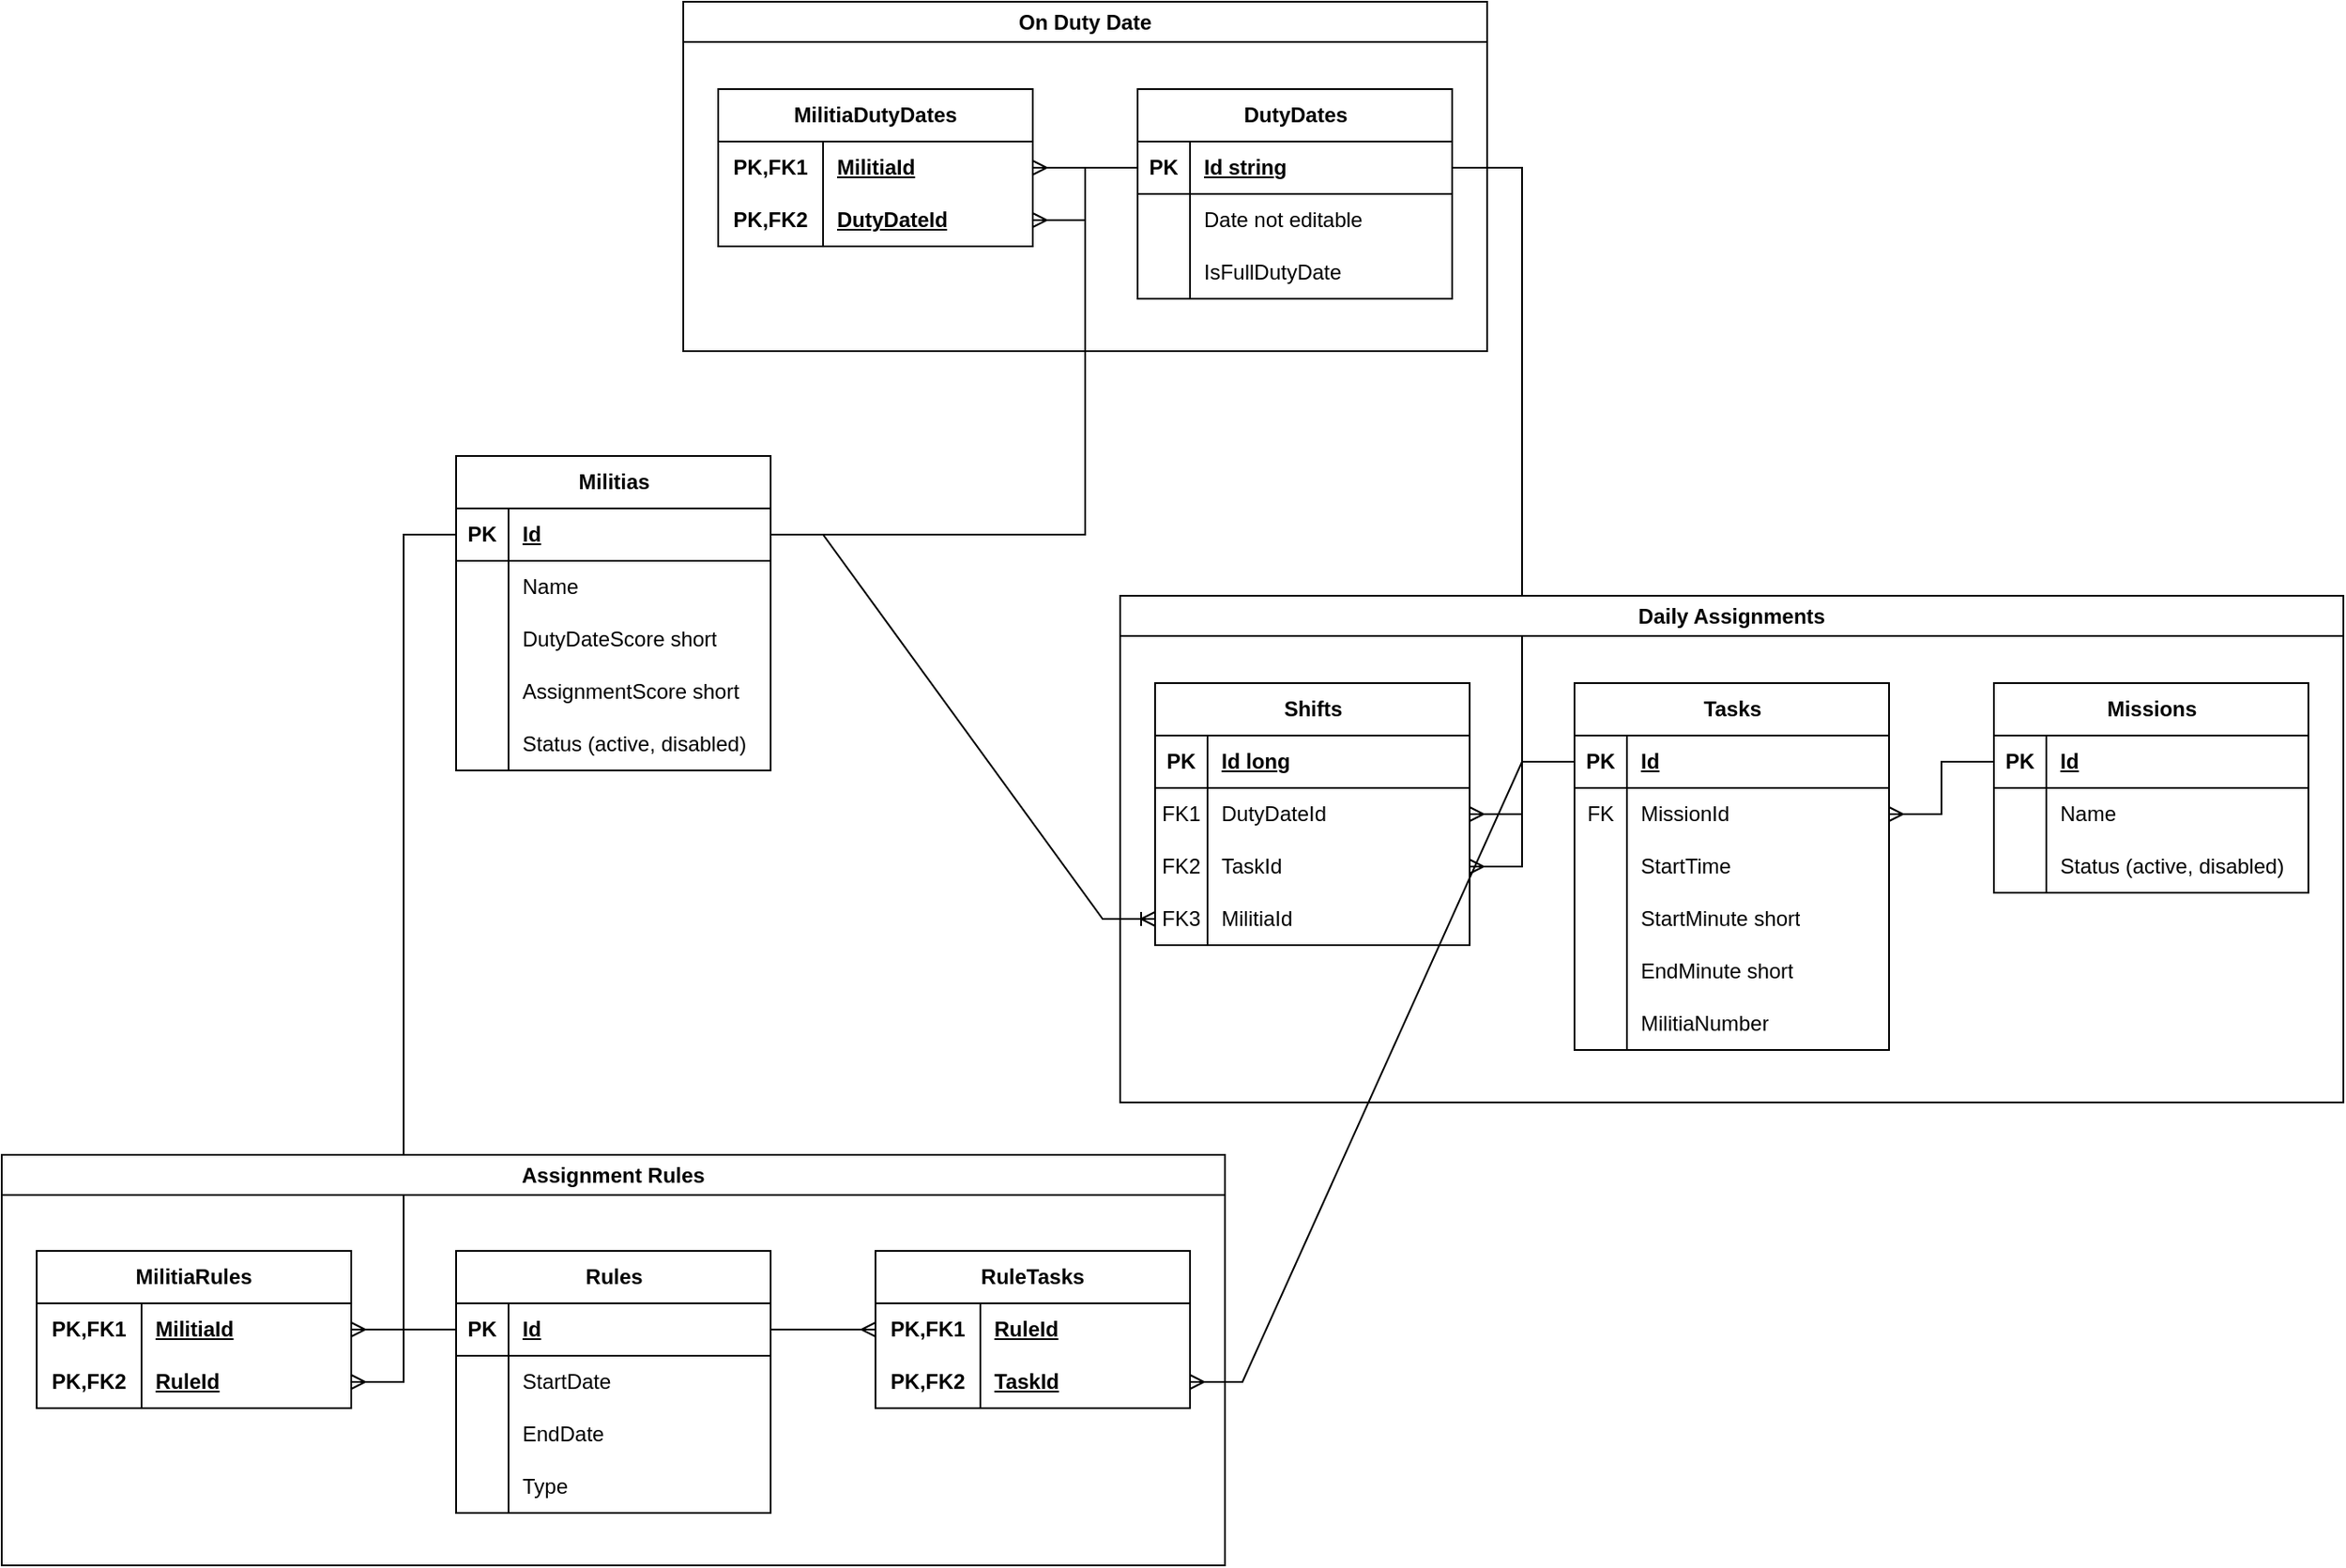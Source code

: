 <mxfile version="23.0.2" type="device">
  <diagram id="R2lEEEUBdFMjLlhIrx00" name="Page-1">
    <mxGraphModel dx="1678" dy="933" grid="1" gridSize="10" guides="1" tooltips="1" connect="1" arrows="1" fold="1" page="1" pageScale="1" pageWidth="850" pageHeight="1100" math="0" shadow="0" extFonts="Permanent Marker^https://fonts.googleapis.com/css?family=Permanent+Marker">
      <root>
        <mxCell id="0" />
        <mxCell id="1" parent="0" />
        <mxCell id="pdtyg4RpCZZI359eivzi-1" value="Militias" style="shape=table;startSize=30;container=1;collapsible=1;childLayout=tableLayout;fixedRows=1;rowLines=0;fontStyle=1;align=center;resizeLast=1;html=1;" parent="1" vertex="1">
          <mxGeometry x="450" y="290" width="180" height="180" as="geometry" />
        </mxCell>
        <mxCell id="pdtyg4RpCZZI359eivzi-2" value="" style="shape=tableRow;horizontal=0;startSize=0;swimlaneHead=0;swimlaneBody=0;fillColor=none;collapsible=0;dropTarget=0;points=[[0,0.5],[1,0.5]];portConstraint=eastwest;top=0;left=0;right=0;bottom=1;" parent="pdtyg4RpCZZI359eivzi-1" vertex="1">
          <mxGeometry y="30" width="180" height="30" as="geometry" />
        </mxCell>
        <mxCell id="pdtyg4RpCZZI359eivzi-3" value="PK" style="shape=partialRectangle;connectable=0;fillColor=none;top=0;left=0;bottom=0;right=0;fontStyle=1;overflow=hidden;whiteSpace=wrap;html=1;" parent="pdtyg4RpCZZI359eivzi-2" vertex="1">
          <mxGeometry width="30" height="30" as="geometry">
            <mxRectangle width="30" height="30" as="alternateBounds" />
          </mxGeometry>
        </mxCell>
        <mxCell id="pdtyg4RpCZZI359eivzi-4" value="Id" style="shape=partialRectangle;connectable=0;fillColor=none;top=0;left=0;bottom=0;right=0;align=left;spacingLeft=6;fontStyle=5;overflow=hidden;whiteSpace=wrap;html=1;" parent="pdtyg4RpCZZI359eivzi-2" vertex="1">
          <mxGeometry x="30" width="150" height="30" as="geometry">
            <mxRectangle width="150" height="30" as="alternateBounds" />
          </mxGeometry>
        </mxCell>
        <mxCell id="pdtyg4RpCZZI359eivzi-5" value="" style="shape=tableRow;horizontal=0;startSize=0;swimlaneHead=0;swimlaneBody=0;fillColor=none;collapsible=0;dropTarget=0;points=[[0,0.5],[1,0.5]];portConstraint=eastwest;top=0;left=0;right=0;bottom=0;" parent="pdtyg4RpCZZI359eivzi-1" vertex="1">
          <mxGeometry y="60" width="180" height="30" as="geometry" />
        </mxCell>
        <mxCell id="pdtyg4RpCZZI359eivzi-6" value="" style="shape=partialRectangle;connectable=0;fillColor=none;top=0;left=0;bottom=0;right=0;editable=1;overflow=hidden;whiteSpace=wrap;html=1;" parent="pdtyg4RpCZZI359eivzi-5" vertex="1">
          <mxGeometry width="30" height="30" as="geometry">
            <mxRectangle width="30" height="30" as="alternateBounds" />
          </mxGeometry>
        </mxCell>
        <mxCell id="pdtyg4RpCZZI359eivzi-7" value="Name" style="shape=partialRectangle;connectable=0;fillColor=none;top=0;left=0;bottom=0;right=0;align=left;spacingLeft=6;overflow=hidden;whiteSpace=wrap;html=1;" parent="pdtyg4RpCZZI359eivzi-5" vertex="1">
          <mxGeometry x="30" width="150" height="30" as="geometry">
            <mxRectangle width="150" height="30" as="alternateBounds" />
          </mxGeometry>
        </mxCell>
        <mxCell id="pdtyg4RpCZZI359eivzi-8" value="" style="shape=tableRow;horizontal=0;startSize=0;swimlaneHead=0;swimlaneBody=0;fillColor=none;collapsible=0;dropTarget=0;points=[[0,0.5],[1,0.5]];portConstraint=eastwest;top=0;left=0;right=0;bottom=0;" parent="pdtyg4RpCZZI359eivzi-1" vertex="1">
          <mxGeometry y="90" width="180" height="30" as="geometry" />
        </mxCell>
        <mxCell id="pdtyg4RpCZZI359eivzi-9" value="" style="shape=partialRectangle;connectable=0;fillColor=none;top=0;left=0;bottom=0;right=0;editable=1;overflow=hidden;whiteSpace=wrap;html=1;" parent="pdtyg4RpCZZI359eivzi-8" vertex="1">
          <mxGeometry width="30" height="30" as="geometry">
            <mxRectangle width="30" height="30" as="alternateBounds" />
          </mxGeometry>
        </mxCell>
        <mxCell id="pdtyg4RpCZZI359eivzi-10" value="DutyDateScore short" style="shape=partialRectangle;connectable=0;fillColor=none;top=0;left=0;bottom=0;right=0;align=left;spacingLeft=6;overflow=hidden;whiteSpace=wrap;html=1;" parent="pdtyg4RpCZZI359eivzi-8" vertex="1">
          <mxGeometry x="30" width="150" height="30" as="geometry">
            <mxRectangle width="150" height="30" as="alternateBounds" />
          </mxGeometry>
        </mxCell>
        <mxCell id="WLzUTQNGQ3qhr9hNgQwH-1" value="" style="shape=tableRow;horizontal=0;startSize=0;swimlaneHead=0;swimlaneBody=0;fillColor=none;collapsible=0;dropTarget=0;points=[[0,0.5],[1,0.5]];portConstraint=eastwest;top=0;left=0;right=0;bottom=0;" vertex="1" parent="pdtyg4RpCZZI359eivzi-1">
          <mxGeometry y="120" width="180" height="30" as="geometry" />
        </mxCell>
        <mxCell id="WLzUTQNGQ3qhr9hNgQwH-2" value="" style="shape=partialRectangle;connectable=0;fillColor=none;top=0;left=0;bottom=0;right=0;editable=1;overflow=hidden;whiteSpace=wrap;html=1;" vertex="1" parent="WLzUTQNGQ3qhr9hNgQwH-1">
          <mxGeometry width="30" height="30" as="geometry">
            <mxRectangle width="30" height="30" as="alternateBounds" />
          </mxGeometry>
        </mxCell>
        <mxCell id="WLzUTQNGQ3qhr9hNgQwH-3" value="AssignmentScore short" style="shape=partialRectangle;connectable=0;fillColor=none;top=0;left=0;bottom=0;right=0;align=left;spacingLeft=6;overflow=hidden;whiteSpace=wrap;html=1;" vertex="1" parent="WLzUTQNGQ3qhr9hNgQwH-1">
          <mxGeometry x="30" width="150" height="30" as="geometry">
            <mxRectangle width="150" height="30" as="alternateBounds" />
          </mxGeometry>
        </mxCell>
        <mxCell id="pdtyg4RpCZZI359eivzi-11" value="" style="shape=tableRow;horizontal=0;startSize=0;swimlaneHead=0;swimlaneBody=0;fillColor=none;collapsible=0;dropTarget=0;points=[[0,0.5],[1,0.5]];portConstraint=eastwest;top=0;left=0;right=0;bottom=0;" parent="pdtyg4RpCZZI359eivzi-1" vertex="1">
          <mxGeometry y="150" width="180" height="30" as="geometry" />
        </mxCell>
        <mxCell id="pdtyg4RpCZZI359eivzi-12" value="" style="shape=partialRectangle;connectable=0;fillColor=none;top=0;left=0;bottom=0;right=0;editable=1;overflow=hidden;whiteSpace=wrap;html=1;" parent="pdtyg4RpCZZI359eivzi-11" vertex="1">
          <mxGeometry width="30" height="30" as="geometry">
            <mxRectangle width="30" height="30" as="alternateBounds" />
          </mxGeometry>
        </mxCell>
        <mxCell id="pdtyg4RpCZZI359eivzi-13" value="Status (active, disabled)" style="shape=partialRectangle;connectable=0;fillColor=none;top=0;left=0;bottom=0;right=0;align=left;spacingLeft=6;overflow=hidden;whiteSpace=wrap;html=1;" parent="pdtyg4RpCZZI359eivzi-11" vertex="1">
          <mxGeometry x="30" width="150" height="30" as="geometry">
            <mxRectangle width="150" height="30" as="alternateBounds" />
          </mxGeometry>
        </mxCell>
        <mxCell id="pdtyg4RpCZZI359eivzi-83" value="" style="edgeStyle=entityRelationEdgeStyle;fontSize=12;html=1;endArrow=ERmany;rounded=0;" parent="1" source="pdtyg4RpCZZI359eivzi-2" target="pdtyg4RpCZZI359eivzi-53" edge="1">
          <mxGeometry width="100" height="100" relative="1" as="geometry">
            <mxPoint x="180" y="590" as="sourcePoint" />
            <mxPoint x="280" y="490" as="targetPoint" />
          </mxGeometry>
        </mxCell>
        <mxCell id="pdtyg4RpCZZI359eivzi-98" value="" style="edgeStyle=entityRelationEdgeStyle;fontSize=12;html=1;endArrow=ERmany;rounded=0;" parent="1" source="pdtyg4RpCZZI359eivzi-2" target="pdtyg4RpCZZI359eivzi-86" edge="1">
          <mxGeometry width="100" height="100" relative="1" as="geometry">
            <mxPoint x="240" y="710" as="sourcePoint" />
            <mxPoint x="340" y="610" as="targetPoint" />
          </mxGeometry>
        </mxCell>
        <mxCell id="pdtyg4RpCZZI359eivzi-146" value="" style="edgeStyle=entityRelationEdgeStyle;fontSize=12;html=1;endArrow=ERmany;rounded=0;" parent="1" source="pdtyg4RpCZZI359eivzi-114" target="pdtyg4RpCZZI359eivzi-136" edge="1">
          <mxGeometry width="100" height="100" relative="1" as="geometry">
            <mxPoint x="90" y="740" as="sourcePoint" />
            <mxPoint x="190" y="640" as="targetPoint" />
          </mxGeometry>
        </mxCell>
        <mxCell id="pdtyg4RpCZZI359eivzi-187" value="" style="edgeStyle=entityRelationEdgeStyle;fontSize=12;html=1;endArrow=ERmany;rounded=0;" parent="1" source="pdtyg4RpCZZI359eivzi-15" target="pdtyg4RpCZZI359eivzi-177" edge="1">
          <mxGeometry width="100" height="100" relative="1" as="geometry">
            <mxPoint x="630" y="410" as="sourcePoint" />
            <mxPoint x="730" y="310" as="targetPoint" />
          </mxGeometry>
        </mxCell>
        <mxCell id="pdtyg4RpCZZI359eivzi-188" value="" style="edgeStyle=entityRelationEdgeStyle;fontSize=12;html=1;endArrow=ERoneToMany;rounded=0;" parent="1" source="pdtyg4RpCZZI359eivzi-2" target="pdtyg4RpCZZI359eivzi-183" edge="1">
          <mxGeometry width="100" height="100" relative="1" as="geometry">
            <mxPoint x="530" y="380" as="sourcePoint" />
            <mxPoint x="630" y="280" as="targetPoint" />
          </mxGeometry>
        </mxCell>
        <mxCell id="pdtyg4RpCZZI359eivzi-189" value="On Duty Date" style="swimlane;whiteSpace=wrap;html=1;" parent="1" vertex="1">
          <mxGeometry x="580" y="30" width="460" height="200" as="geometry" />
        </mxCell>
        <mxCell id="pdtyg4RpCZZI359eivzi-14" value="DutyDates" style="shape=table;startSize=30;container=1;collapsible=1;childLayout=tableLayout;fixedRows=1;rowLines=0;fontStyle=1;align=center;resizeLast=1;html=1;" parent="pdtyg4RpCZZI359eivzi-189" vertex="1">
          <mxGeometry x="260" y="50" width="180" height="120" as="geometry">
            <mxRectangle x="360" y="475" width="90" height="30" as="alternateBounds" />
          </mxGeometry>
        </mxCell>
        <mxCell id="pdtyg4RpCZZI359eivzi-15" value="" style="shape=tableRow;horizontal=0;startSize=0;swimlaneHead=0;swimlaneBody=0;fillColor=none;collapsible=0;dropTarget=0;points=[[0,0.5],[1,0.5]];portConstraint=eastwest;top=0;left=0;right=0;bottom=1;" parent="pdtyg4RpCZZI359eivzi-14" vertex="1">
          <mxGeometry y="30" width="180" height="30" as="geometry" />
        </mxCell>
        <mxCell id="pdtyg4RpCZZI359eivzi-16" value="PK" style="shape=partialRectangle;connectable=0;fillColor=none;top=0;left=0;bottom=0;right=0;fontStyle=1;overflow=hidden;whiteSpace=wrap;html=1;" parent="pdtyg4RpCZZI359eivzi-15" vertex="1">
          <mxGeometry width="30" height="30" as="geometry">
            <mxRectangle width="30" height="30" as="alternateBounds" />
          </mxGeometry>
        </mxCell>
        <mxCell id="pdtyg4RpCZZI359eivzi-17" value="Id string" style="shape=partialRectangle;connectable=0;fillColor=none;top=0;left=0;bottom=0;right=0;align=left;spacingLeft=6;fontStyle=5;overflow=hidden;whiteSpace=wrap;html=1;" parent="pdtyg4RpCZZI359eivzi-15" vertex="1">
          <mxGeometry x="30" width="150" height="30" as="geometry">
            <mxRectangle width="150" height="30" as="alternateBounds" />
          </mxGeometry>
        </mxCell>
        <mxCell id="pdtyg4RpCZZI359eivzi-18" value="" style="shape=tableRow;horizontal=0;startSize=0;swimlaneHead=0;swimlaneBody=0;fillColor=none;collapsible=0;dropTarget=0;points=[[0,0.5],[1,0.5]];portConstraint=eastwest;top=0;left=0;right=0;bottom=0;" parent="pdtyg4RpCZZI359eivzi-14" vertex="1">
          <mxGeometry y="60" width="180" height="30" as="geometry" />
        </mxCell>
        <mxCell id="pdtyg4RpCZZI359eivzi-19" value="" style="shape=partialRectangle;connectable=0;fillColor=none;top=0;left=0;bottom=0;right=0;editable=1;overflow=hidden;whiteSpace=wrap;html=1;" parent="pdtyg4RpCZZI359eivzi-18" vertex="1">
          <mxGeometry width="30" height="30" as="geometry">
            <mxRectangle width="30" height="30" as="alternateBounds" />
          </mxGeometry>
        </mxCell>
        <mxCell id="pdtyg4RpCZZI359eivzi-20" value="Date not editable" style="shape=partialRectangle;connectable=0;fillColor=none;top=0;left=0;bottom=0;right=0;align=left;spacingLeft=6;overflow=hidden;whiteSpace=wrap;html=1;" parent="pdtyg4RpCZZI359eivzi-18" vertex="1">
          <mxGeometry x="30" width="150" height="30" as="geometry">
            <mxRectangle width="150" height="30" as="alternateBounds" />
          </mxGeometry>
        </mxCell>
        <mxCell id="pdtyg4RpCZZI359eivzi-21" value="" style="shape=tableRow;horizontal=0;startSize=0;swimlaneHead=0;swimlaneBody=0;fillColor=none;collapsible=0;dropTarget=0;points=[[0,0.5],[1,0.5]];portConstraint=eastwest;top=0;left=0;right=0;bottom=0;" parent="pdtyg4RpCZZI359eivzi-14" vertex="1">
          <mxGeometry y="90" width="180" height="30" as="geometry" />
        </mxCell>
        <mxCell id="pdtyg4RpCZZI359eivzi-22" value="" style="shape=partialRectangle;connectable=0;fillColor=none;top=0;left=0;bottom=0;right=0;editable=1;overflow=hidden;whiteSpace=wrap;html=1;" parent="pdtyg4RpCZZI359eivzi-21" vertex="1">
          <mxGeometry width="30" height="30" as="geometry">
            <mxRectangle width="30" height="30" as="alternateBounds" />
          </mxGeometry>
        </mxCell>
        <mxCell id="pdtyg4RpCZZI359eivzi-23" value="IsFullDutyDate" style="shape=partialRectangle;connectable=0;fillColor=none;top=0;left=0;bottom=0;right=0;align=left;spacingLeft=6;overflow=hidden;whiteSpace=wrap;html=1;" parent="pdtyg4RpCZZI359eivzi-21" vertex="1">
          <mxGeometry x="30" width="150" height="30" as="geometry">
            <mxRectangle width="150" height="30" as="alternateBounds" />
          </mxGeometry>
        </mxCell>
        <mxCell id="pdtyg4RpCZZI359eivzi-52" value="MilitiaDutyDates" style="shape=table;startSize=30;container=1;collapsible=1;childLayout=tableLayout;fixedRows=1;rowLines=0;fontStyle=1;align=center;resizeLast=1;html=1;whiteSpace=wrap;" parent="pdtyg4RpCZZI359eivzi-189" vertex="1">
          <mxGeometry x="20" y="50" width="180" height="90" as="geometry" />
        </mxCell>
        <mxCell id="pdtyg4RpCZZI359eivzi-53" value="" style="shape=tableRow;horizontal=0;startSize=0;swimlaneHead=0;swimlaneBody=0;fillColor=none;collapsible=0;dropTarget=0;points=[[0,0.5],[1,0.5]];portConstraint=eastwest;top=0;left=0;right=0;bottom=0;html=1;" parent="pdtyg4RpCZZI359eivzi-52" vertex="1">
          <mxGeometry y="30" width="180" height="30" as="geometry" />
        </mxCell>
        <mxCell id="pdtyg4RpCZZI359eivzi-54" value="PK,FK1" style="shape=partialRectangle;connectable=0;fillColor=none;top=0;left=0;bottom=0;right=0;fontStyle=1;overflow=hidden;html=1;whiteSpace=wrap;" parent="pdtyg4RpCZZI359eivzi-53" vertex="1">
          <mxGeometry width="60" height="30" as="geometry">
            <mxRectangle width="60" height="30" as="alternateBounds" />
          </mxGeometry>
        </mxCell>
        <mxCell id="pdtyg4RpCZZI359eivzi-55" value="MilitiaId" style="shape=partialRectangle;connectable=0;fillColor=none;top=0;left=0;bottom=0;right=0;align=left;spacingLeft=6;fontStyle=5;overflow=hidden;html=1;whiteSpace=wrap;" parent="pdtyg4RpCZZI359eivzi-53" vertex="1">
          <mxGeometry x="60" width="120" height="30" as="geometry">
            <mxRectangle width="120" height="30" as="alternateBounds" />
          </mxGeometry>
        </mxCell>
        <mxCell id="pdtyg4RpCZZI359eivzi-56" value="" style="shape=tableRow;horizontal=0;startSize=0;swimlaneHead=0;swimlaneBody=0;fillColor=none;collapsible=0;dropTarget=0;points=[[0,0.5],[1,0.5]];portConstraint=eastwest;top=0;left=0;right=0;bottom=1;html=1;" parent="pdtyg4RpCZZI359eivzi-52" vertex="1">
          <mxGeometry y="60" width="180" height="30" as="geometry" />
        </mxCell>
        <mxCell id="pdtyg4RpCZZI359eivzi-57" value="PK,FK2" style="shape=partialRectangle;connectable=0;fillColor=none;top=0;left=0;bottom=0;right=0;fontStyle=1;overflow=hidden;html=1;whiteSpace=wrap;" parent="pdtyg4RpCZZI359eivzi-56" vertex="1">
          <mxGeometry width="60" height="30" as="geometry">
            <mxRectangle width="60" height="30" as="alternateBounds" />
          </mxGeometry>
        </mxCell>
        <mxCell id="pdtyg4RpCZZI359eivzi-58" value="DutyDateId" style="shape=partialRectangle;connectable=0;fillColor=none;top=0;left=0;bottom=0;right=0;align=left;spacingLeft=6;fontStyle=5;overflow=hidden;html=1;whiteSpace=wrap;" parent="pdtyg4RpCZZI359eivzi-56" vertex="1">
          <mxGeometry x="60" width="120" height="30" as="geometry">
            <mxRectangle width="120" height="30" as="alternateBounds" />
          </mxGeometry>
        </mxCell>
        <mxCell id="pdtyg4RpCZZI359eivzi-84" value="" style="edgeStyle=entityRelationEdgeStyle;fontSize=12;html=1;endArrow=ERmany;rounded=0;" parent="pdtyg4RpCZZI359eivzi-189" source="pdtyg4RpCZZI359eivzi-15" target="pdtyg4RpCZZI359eivzi-56" edge="1">
          <mxGeometry width="100" height="100" relative="1" as="geometry">
            <mxPoint x="-380" y="520" as="sourcePoint" />
            <mxPoint x="-280" y="420" as="targetPoint" />
          </mxGeometry>
        </mxCell>
        <mxCell id="pdtyg4RpCZZI359eivzi-190" value="Assignment Rules" style="swimlane;whiteSpace=wrap;html=1;" parent="1" vertex="1">
          <mxGeometry x="190" y="690" width="700" height="235" as="geometry" />
        </mxCell>
        <mxCell id="pdtyg4RpCZZI359eivzi-67" value="Rules" style="shape=table;startSize=30;container=1;collapsible=1;childLayout=tableLayout;fixedRows=1;rowLines=0;fontStyle=1;align=center;resizeLast=1;html=1;" parent="pdtyg4RpCZZI359eivzi-190" vertex="1">
          <mxGeometry x="260" y="55" width="180" height="150" as="geometry" />
        </mxCell>
        <mxCell id="pdtyg4RpCZZI359eivzi-68" value="" style="shape=tableRow;horizontal=0;startSize=0;swimlaneHead=0;swimlaneBody=0;fillColor=none;collapsible=0;dropTarget=0;points=[[0,0.5],[1,0.5]];portConstraint=eastwest;top=0;left=0;right=0;bottom=1;" parent="pdtyg4RpCZZI359eivzi-67" vertex="1">
          <mxGeometry y="30" width="180" height="30" as="geometry" />
        </mxCell>
        <mxCell id="pdtyg4RpCZZI359eivzi-69" value="PK" style="shape=partialRectangle;connectable=0;fillColor=none;top=0;left=0;bottom=0;right=0;fontStyle=1;overflow=hidden;whiteSpace=wrap;html=1;" parent="pdtyg4RpCZZI359eivzi-68" vertex="1">
          <mxGeometry width="30" height="30" as="geometry">
            <mxRectangle width="30" height="30" as="alternateBounds" />
          </mxGeometry>
        </mxCell>
        <mxCell id="pdtyg4RpCZZI359eivzi-70" value="Id" style="shape=partialRectangle;connectable=0;fillColor=none;top=0;left=0;bottom=0;right=0;align=left;spacingLeft=6;fontStyle=5;overflow=hidden;whiteSpace=wrap;html=1;" parent="pdtyg4RpCZZI359eivzi-68" vertex="1">
          <mxGeometry x="30" width="150" height="30" as="geometry">
            <mxRectangle width="150" height="30" as="alternateBounds" />
          </mxGeometry>
        </mxCell>
        <mxCell id="pdtyg4RpCZZI359eivzi-74" value="" style="shape=tableRow;horizontal=0;startSize=0;swimlaneHead=0;swimlaneBody=0;fillColor=none;collapsible=0;dropTarget=0;points=[[0,0.5],[1,0.5]];portConstraint=eastwest;top=0;left=0;right=0;bottom=0;" parent="pdtyg4RpCZZI359eivzi-67" vertex="1">
          <mxGeometry y="60" width="180" height="30" as="geometry" />
        </mxCell>
        <mxCell id="pdtyg4RpCZZI359eivzi-75" value="" style="shape=partialRectangle;connectable=0;fillColor=none;top=0;left=0;bottom=0;right=0;editable=1;overflow=hidden;whiteSpace=wrap;html=1;" parent="pdtyg4RpCZZI359eivzi-74" vertex="1">
          <mxGeometry width="30" height="30" as="geometry">
            <mxRectangle width="30" height="30" as="alternateBounds" />
          </mxGeometry>
        </mxCell>
        <mxCell id="pdtyg4RpCZZI359eivzi-76" value="StartDate" style="shape=partialRectangle;connectable=0;fillColor=none;top=0;left=0;bottom=0;right=0;align=left;spacingLeft=6;overflow=hidden;whiteSpace=wrap;html=1;" parent="pdtyg4RpCZZI359eivzi-74" vertex="1">
          <mxGeometry x="30" width="150" height="30" as="geometry">
            <mxRectangle width="150" height="30" as="alternateBounds" />
          </mxGeometry>
        </mxCell>
        <mxCell id="pdtyg4RpCZZI359eivzi-77" value="" style="shape=tableRow;horizontal=0;startSize=0;swimlaneHead=0;swimlaneBody=0;fillColor=none;collapsible=0;dropTarget=0;points=[[0,0.5],[1,0.5]];portConstraint=eastwest;top=0;left=0;right=0;bottom=0;" parent="pdtyg4RpCZZI359eivzi-67" vertex="1">
          <mxGeometry y="90" width="180" height="30" as="geometry" />
        </mxCell>
        <mxCell id="pdtyg4RpCZZI359eivzi-78" value="" style="shape=partialRectangle;connectable=0;fillColor=none;top=0;left=0;bottom=0;right=0;editable=1;overflow=hidden;whiteSpace=wrap;html=1;" parent="pdtyg4RpCZZI359eivzi-77" vertex="1">
          <mxGeometry width="30" height="30" as="geometry">
            <mxRectangle width="30" height="30" as="alternateBounds" />
          </mxGeometry>
        </mxCell>
        <mxCell id="pdtyg4RpCZZI359eivzi-79" value="EndDate" style="shape=partialRectangle;connectable=0;fillColor=none;top=0;left=0;bottom=0;right=0;align=left;spacingLeft=6;overflow=hidden;whiteSpace=wrap;html=1;" parent="pdtyg4RpCZZI359eivzi-77" vertex="1">
          <mxGeometry x="30" width="150" height="30" as="geometry">
            <mxRectangle width="150" height="30" as="alternateBounds" />
          </mxGeometry>
        </mxCell>
        <mxCell id="pdtyg4RpCZZI359eivzi-80" value="" style="shape=tableRow;horizontal=0;startSize=0;swimlaneHead=0;swimlaneBody=0;fillColor=none;collapsible=0;dropTarget=0;points=[[0,0.5],[1,0.5]];portConstraint=eastwest;top=0;left=0;right=0;bottom=0;" parent="pdtyg4RpCZZI359eivzi-67" vertex="1">
          <mxGeometry y="120" width="180" height="30" as="geometry" />
        </mxCell>
        <mxCell id="pdtyg4RpCZZI359eivzi-81" value="" style="shape=partialRectangle;connectable=0;fillColor=none;top=0;left=0;bottom=0;right=0;editable=1;overflow=hidden;whiteSpace=wrap;html=1;" parent="pdtyg4RpCZZI359eivzi-80" vertex="1">
          <mxGeometry width="30" height="30" as="geometry">
            <mxRectangle width="30" height="30" as="alternateBounds" />
          </mxGeometry>
        </mxCell>
        <mxCell id="pdtyg4RpCZZI359eivzi-82" value="Type" style="shape=partialRectangle;connectable=0;fillColor=none;top=0;left=0;bottom=0;right=0;align=left;spacingLeft=6;overflow=hidden;whiteSpace=wrap;html=1;" parent="pdtyg4RpCZZI359eivzi-80" vertex="1">
          <mxGeometry x="30" width="150" height="30" as="geometry">
            <mxRectangle width="150" height="30" as="alternateBounds" />
          </mxGeometry>
        </mxCell>
        <mxCell id="pdtyg4RpCZZI359eivzi-85" value="MilitiaRules" style="shape=table;startSize=30;container=1;collapsible=1;childLayout=tableLayout;fixedRows=1;rowLines=0;fontStyle=1;align=center;resizeLast=1;html=1;whiteSpace=wrap;" parent="pdtyg4RpCZZI359eivzi-190" vertex="1">
          <mxGeometry x="20" y="55" width="180" height="90" as="geometry" />
        </mxCell>
        <mxCell id="pdtyg4RpCZZI359eivzi-86" value="" style="shape=tableRow;horizontal=0;startSize=0;swimlaneHead=0;swimlaneBody=0;fillColor=none;collapsible=0;dropTarget=0;points=[[0,0.5],[1,0.5]];portConstraint=eastwest;top=0;left=0;right=0;bottom=0;html=1;" parent="pdtyg4RpCZZI359eivzi-85" vertex="1">
          <mxGeometry y="30" width="180" height="30" as="geometry" />
        </mxCell>
        <mxCell id="pdtyg4RpCZZI359eivzi-87" value="PK,FK1" style="shape=partialRectangle;connectable=0;fillColor=none;top=0;left=0;bottom=0;right=0;fontStyle=1;overflow=hidden;html=1;whiteSpace=wrap;" parent="pdtyg4RpCZZI359eivzi-86" vertex="1">
          <mxGeometry width="60" height="30" as="geometry">
            <mxRectangle width="60" height="30" as="alternateBounds" />
          </mxGeometry>
        </mxCell>
        <mxCell id="pdtyg4RpCZZI359eivzi-88" value="MilitiaId" style="shape=partialRectangle;connectable=0;fillColor=none;top=0;left=0;bottom=0;right=0;align=left;spacingLeft=6;fontStyle=5;overflow=hidden;html=1;whiteSpace=wrap;" parent="pdtyg4RpCZZI359eivzi-86" vertex="1">
          <mxGeometry x="60" width="120" height="30" as="geometry">
            <mxRectangle width="120" height="30" as="alternateBounds" />
          </mxGeometry>
        </mxCell>
        <mxCell id="pdtyg4RpCZZI359eivzi-89" value="" style="shape=tableRow;horizontal=0;startSize=0;swimlaneHead=0;swimlaneBody=0;fillColor=none;collapsible=0;dropTarget=0;points=[[0,0.5],[1,0.5]];portConstraint=eastwest;top=0;left=0;right=0;bottom=1;html=1;" parent="pdtyg4RpCZZI359eivzi-85" vertex="1">
          <mxGeometry y="60" width="180" height="30" as="geometry" />
        </mxCell>
        <mxCell id="pdtyg4RpCZZI359eivzi-90" value="PK,FK2" style="shape=partialRectangle;connectable=0;fillColor=none;top=0;left=0;bottom=0;right=0;fontStyle=1;overflow=hidden;html=1;whiteSpace=wrap;" parent="pdtyg4RpCZZI359eivzi-89" vertex="1">
          <mxGeometry width="60" height="30" as="geometry">
            <mxRectangle width="60" height="30" as="alternateBounds" />
          </mxGeometry>
        </mxCell>
        <mxCell id="pdtyg4RpCZZI359eivzi-91" value="RuleId" style="shape=partialRectangle;connectable=0;fillColor=none;top=0;left=0;bottom=0;right=0;align=left;spacingLeft=6;fontStyle=5;overflow=hidden;html=1;whiteSpace=wrap;" parent="pdtyg4RpCZZI359eivzi-89" vertex="1">
          <mxGeometry x="60" width="120" height="30" as="geometry">
            <mxRectangle width="120" height="30" as="alternateBounds" />
          </mxGeometry>
        </mxCell>
        <mxCell id="pdtyg4RpCZZI359eivzi-99" value="" style="edgeStyle=entityRelationEdgeStyle;fontSize=12;html=1;endArrow=ERmany;rounded=0;" parent="pdtyg4RpCZZI359eivzi-190" source="pdtyg4RpCZZI359eivzi-68" target="pdtyg4RpCZZI359eivzi-89" edge="1">
          <mxGeometry width="100" height="100" relative="1" as="geometry">
            <mxPoint x="130" y="315" as="sourcePoint" />
            <mxPoint x="230" y="215" as="targetPoint" />
          </mxGeometry>
        </mxCell>
        <mxCell id="pdtyg4RpCZZI359eivzi-132" value="RuleTasks" style="shape=table;startSize=30;container=1;collapsible=1;childLayout=tableLayout;fixedRows=1;rowLines=0;fontStyle=1;align=center;resizeLast=1;html=1;whiteSpace=wrap;" parent="pdtyg4RpCZZI359eivzi-190" vertex="1">
          <mxGeometry x="500" y="55" width="180" height="90" as="geometry" />
        </mxCell>
        <mxCell id="pdtyg4RpCZZI359eivzi-133" value="" style="shape=tableRow;horizontal=0;startSize=0;swimlaneHead=0;swimlaneBody=0;fillColor=none;collapsible=0;dropTarget=0;points=[[0,0.5],[1,0.5]];portConstraint=eastwest;top=0;left=0;right=0;bottom=0;html=1;" parent="pdtyg4RpCZZI359eivzi-132" vertex="1">
          <mxGeometry y="30" width="180" height="30" as="geometry" />
        </mxCell>
        <mxCell id="pdtyg4RpCZZI359eivzi-134" value="PK,FK1" style="shape=partialRectangle;connectable=0;fillColor=none;top=0;left=0;bottom=0;right=0;fontStyle=1;overflow=hidden;html=1;whiteSpace=wrap;" parent="pdtyg4RpCZZI359eivzi-133" vertex="1">
          <mxGeometry width="60" height="30" as="geometry">
            <mxRectangle width="60" height="30" as="alternateBounds" />
          </mxGeometry>
        </mxCell>
        <mxCell id="pdtyg4RpCZZI359eivzi-135" value="RuleId" style="shape=partialRectangle;connectable=0;fillColor=none;top=0;left=0;bottom=0;right=0;align=left;spacingLeft=6;fontStyle=5;overflow=hidden;html=1;whiteSpace=wrap;" parent="pdtyg4RpCZZI359eivzi-133" vertex="1">
          <mxGeometry x="60" width="120" height="30" as="geometry">
            <mxRectangle width="120" height="30" as="alternateBounds" />
          </mxGeometry>
        </mxCell>
        <mxCell id="pdtyg4RpCZZI359eivzi-136" value="" style="shape=tableRow;horizontal=0;startSize=0;swimlaneHead=0;swimlaneBody=0;fillColor=none;collapsible=0;dropTarget=0;points=[[0,0.5],[1,0.5]];portConstraint=eastwest;top=0;left=0;right=0;bottom=1;html=1;" parent="pdtyg4RpCZZI359eivzi-132" vertex="1">
          <mxGeometry y="60" width="180" height="30" as="geometry" />
        </mxCell>
        <mxCell id="pdtyg4RpCZZI359eivzi-137" value="PK,FK2" style="shape=partialRectangle;connectable=0;fillColor=none;top=0;left=0;bottom=0;right=0;fontStyle=1;overflow=hidden;html=1;whiteSpace=wrap;" parent="pdtyg4RpCZZI359eivzi-136" vertex="1">
          <mxGeometry width="60" height="30" as="geometry">
            <mxRectangle width="60" height="30" as="alternateBounds" />
          </mxGeometry>
        </mxCell>
        <mxCell id="pdtyg4RpCZZI359eivzi-138" value="TaskId" style="shape=partialRectangle;connectable=0;fillColor=none;top=0;left=0;bottom=0;right=0;align=left;spacingLeft=6;fontStyle=5;overflow=hidden;html=1;whiteSpace=wrap;" parent="pdtyg4RpCZZI359eivzi-136" vertex="1">
          <mxGeometry x="60" width="120" height="30" as="geometry">
            <mxRectangle width="120" height="30" as="alternateBounds" />
          </mxGeometry>
        </mxCell>
        <mxCell id="pdtyg4RpCZZI359eivzi-147" value="" style="edgeStyle=entityRelationEdgeStyle;fontSize=12;html=1;endArrow=ERmany;rounded=0;" parent="pdtyg4RpCZZI359eivzi-190" source="pdtyg4RpCZZI359eivzi-68" target="pdtyg4RpCZZI359eivzi-133" edge="1">
          <mxGeometry width="100" height="100" relative="1" as="geometry">
            <mxPoint x="10" y="335" as="sourcePoint" />
            <mxPoint x="110" y="235" as="targetPoint" />
          </mxGeometry>
        </mxCell>
        <mxCell id="pdtyg4RpCZZI359eivzi-191" value="Daily Assignments" style="swimlane;whiteSpace=wrap;html=1;startSize=23;" parent="1" vertex="1">
          <mxGeometry x="830" y="370" width="700" height="290" as="geometry" />
        </mxCell>
        <mxCell id="pdtyg4RpCZZI359eivzi-100" value="Missions" style="shape=table;startSize=30;container=1;collapsible=1;childLayout=tableLayout;fixedRows=1;rowLines=0;fontStyle=1;align=center;resizeLast=1;html=1;" parent="pdtyg4RpCZZI359eivzi-191" vertex="1">
          <mxGeometry x="500" y="50" width="180" height="120" as="geometry" />
        </mxCell>
        <mxCell id="pdtyg4RpCZZI359eivzi-101" value="" style="shape=tableRow;horizontal=0;startSize=0;swimlaneHead=0;swimlaneBody=0;fillColor=none;collapsible=0;dropTarget=0;points=[[0,0.5],[1,0.5]];portConstraint=eastwest;top=0;left=0;right=0;bottom=1;" parent="pdtyg4RpCZZI359eivzi-100" vertex="1">
          <mxGeometry y="30" width="180" height="30" as="geometry" />
        </mxCell>
        <mxCell id="pdtyg4RpCZZI359eivzi-102" value="PK" style="shape=partialRectangle;connectable=0;fillColor=none;top=0;left=0;bottom=0;right=0;fontStyle=1;overflow=hidden;whiteSpace=wrap;html=1;" parent="pdtyg4RpCZZI359eivzi-101" vertex="1">
          <mxGeometry width="30" height="30" as="geometry">
            <mxRectangle width="30" height="30" as="alternateBounds" />
          </mxGeometry>
        </mxCell>
        <mxCell id="pdtyg4RpCZZI359eivzi-103" value="Id" style="shape=partialRectangle;connectable=0;fillColor=none;top=0;left=0;bottom=0;right=0;align=left;spacingLeft=6;fontStyle=5;overflow=hidden;whiteSpace=wrap;html=1;" parent="pdtyg4RpCZZI359eivzi-101" vertex="1">
          <mxGeometry x="30" width="150" height="30" as="geometry">
            <mxRectangle width="150" height="30" as="alternateBounds" />
          </mxGeometry>
        </mxCell>
        <mxCell id="pdtyg4RpCZZI359eivzi-104" value="" style="shape=tableRow;horizontal=0;startSize=0;swimlaneHead=0;swimlaneBody=0;fillColor=none;collapsible=0;dropTarget=0;points=[[0,0.5],[1,0.5]];portConstraint=eastwest;top=0;left=0;right=0;bottom=0;" parent="pdtyg4RpCZZI359eivzi-100" vertex="1">
          <mxGeometry y="60" width="180" height="30" as="geometry" />
        </mxCell>
        <mxCell id="pdtyg4RpCZZI359eivzi-105" value="" style="shape=partialRectangle;connectable=0;fillColor=none;top=0;left=0;bottom=0;right=0;editable=1;overflow=hidden;whiteSpace=wrap;html=1;" parent="pdtyg4RpCZZI359eivzi-104" vertex="1">
          <mxGeometry width="30" height="30" as="geometry">
            <mxRectangle width="30" height="30" as="alternateBounds" />
          </mxGeometry>
        </mxCell>
        <mxCell id="pdtyg4RpCZZI359eivzi-106" value="Name" style="shape=partialRectangle;connectable=0;fillColor=none;top=0;left=0;bottom=0;right=0;align=left;spacingLeft=6;overflow=hidden;whiteSpace=wrap;html=1;" parent="pdtyg4RpCZZI359eivzi-104" vertex="1">
          <mxGeometry x="30" width="150" height="30" as="geometry">
            <mxRectangle width="150" height="30" as="alternateBounds" />
          </mxGeometry>
        </mxCell>
        <mxCell id="pdtyg4RpCZZI359eivzi-148" value="" style="shape=tableRow;horizontal=0;startSize=0;swimlaneHead=0;swimlaneBody=0;fillColor=none;collapsible=0;dropTarget=0;points=[[0,0.5],[1,0.5]];portConstraint=eastwest;top=0;left=0;right=0;bottom=0;" parent="pdtyg4RpCZZI359eivzi-100" vertex="1">
          <mxGeometry y="90" width="180" height="30" as="geometry" />
        </mxCell>
        <mxCell id="pdtyg4RpCZZI359eivzi-149" value="" style="shape=partialRectangle;connectable=0;fillColor=none;top=0;left=0;bottom=0;right=0;editable=1;overflow=hidden;whiteSpace=wrap;html=1;" parent="pdtyg4RpCZZI359eivzi-148" vertex="1">
          <mxGeometry width="30" height="30" as="geometry">
            <mxRectangle width="30" height="30" as="alternateBounds" />
          </mxGeometry>
        </mxCell>
        <mxCell id="pdtyg4RpCZZI359eivzi-150" value="Status (active, disabled)" style="shape=partialRectangle;connectable=0;fillColor=none;top=0;left=0;bottom=0;right=0;align=left;spacingLeft=6;overflow=hidden;whiteSpace=wrap;html=1;" parent="pdtyg4RpCZZI359eivzi-148" vertex="1">
          <mxGeometry x="30" width="150" height="30" as="geometry">
            <mxRectangle width="150" height="30" as="alternateBounds" />
          </mxGeometry>
        </mxCell>
        <mxCell id="pdtyg4RpCZZI359eivzi-113" value="Tasks" style="shape=table;startSize=30;container=1;collapsible=1;childLayout=tableLayout;fixedRows=1;rowLines=0;fontStyle=1;align=center;resizeLast=1;html=1;" parent="pdtyg4RpCZZI359eivzi-191" vertex="1">
          <mxGeometry x="260" y="50" width="180" height="210" as="geometry" />
        </mxCell>
        <mxCell id="pdtyg4RpCZZI359eivzi-114" value="" style="shape=tableRow;horizontal=0;startSize=0;swimlaneHead=0;swimlaneBody=0;fillColor=none;collapsible=0;dropTarget=0;points=[[0,0.5],[1,0.5]];portConstraint=eastwest;top=0;left=0;right=0;bottom=1;" parent="pdtyg4RpCZZI359eivzi-113" vertex="1">
          <mxGeometry y="30" width="180" height="30" as="geometry" />
        </mxCell>
        <mxCell id="pdtyg4RpCZZI359eivzi-115" value="PK" style="shape=partialRectangle;connectable=0;fillColor=none;top=0;left=0;bottom=0;right=0;fontStyle=1;overflow=hidden;whiteSpace=wrap;html=1;" parent="pdtyg4RpCZZI359eivzi-114" vertex="1">
          <mxGeometry width="30" height="30" as="geometry">
            <mxRectangle width="30" height="30" as="alternateBounds" />
          </mxGeometry>
        </mxCell>
        <mxCell id="pdtyg4RpCZZI359eivzi-116" value="Id" style="shape=partialRectangle;connectable=0;fillColor=none;top=0;left=0;bottom=0;right=0;align=left;spacingLeft=6;fontStyle=5;overflow=hidden;whiteSpace=wrap;html=1;" parent="pdtyg4RpCZZI359eivzi-114" vertex="1">
          <mxGeometry x="30" width="150" height="30" as="geometry">
            <mxRectangle width="150" height="30" as="alternateBounds" />
          </mxGeometry>
        </mxCell>
        <mxCell id="pdtyg4RpCZZI359eivzi-117" value="" style="shape=tableRow;horizontal=0;startSize=0;swimlaneHead=0;swimlaneBody=0;fillColor=none;collapsible=0;dropTarget=0;points=[[0,0.5],[1,0.5]];portConstraint=eastwest;top=0;left=0;right=0;bottom=0;" parent="pdtyg4RpCZZI359eivzi-113" vertex="1">
          <mxGeometry y="60" width="180" height="30" as="geometry" />
        </mxCell>
        <mxCell id="pdtyg4RpCZZI359eivzi-118" value="FK" style="shape=partialRectangle;connectable=0;fillColor=none;top=0;left=0;bottom=0;right=0;editable=1;overflow=hidden;whiteSpace=wrap;html=1;" parent="pdtyg4RpCZZI359eivzi-117" vertex="1">
          <mxGeometry width="30" height="30" as="geometry">
            <mxRectangle width="30" height="30" as="alternateBounds" />
          </mxGeometry>
        </mxCell>
        <mxCell id="pdtyg4RpCZZI359eivzi-119" value="MissionId" style="shape=partialRectangle;connectable=0;fillColor=none;top=0;left=0;bottom=0;right=0;align=left;spacingLeft=6;overflow=hidden;whiteSpace=wrap;html=1;" parent="pdtyg4RpCZZI359eivzi-117" vertex="1">
          <mxGeometry x="30" width="150" height="30" as="geometry">
            <mxRectangle width="150" height="30" as="alternateBounds" />
          </mxGeometry>
        </mxCell>
        <mxCell id="pdtyg4RpCZZI359eivzi-120" value="" style="shape=tableRow;horizontal=0;startSize=0;swimlaneHead=0;swimlaneBody=0;fillColor=none;collapsible=0;dropTarget=0;points=[[0,0.5],[1,0.5]];portConstraint=eastwest;top=0;left=0;right=0;bottom=0;" parent="pdtyg4RpCZZI359eivzi-113" vertex="1">
          <mxGeometry y="90" width="180" height="30" as="geometry" />
        </mxCell>
        <mxCell id="pdtyg4RpCZZI359eivzi-121" value="" style="shape=partialRectangle;connectable=0;fillColor=none;top=0;left=0;bottom=0;right=0;editable=1;overflow=hidden;whiteSpace=wrap;html=1;" parent="pdtyg4RpCZZI359eivzi-120" vertex="1">
          <mxGeometry width="30" height="30" as="geometry">
            <mxRectangle width="30" height="30" as="alternateBounds" />
          </mxGeometry>
        </mxCell>
        <mxCell id="pdtyg4RpCZZI359eivzi-122" value="StartTime" style="shape=partialRectangle;connectable=0;fillColor=none;top=0;left=0;bottom=0;right=0;align=left;spacingLeft=6;overflow=hidden;whiteSpace=wrap;html=1;" parent="pdtyg4RpCZZI359eivzi-120" vertex="1">
          <mxGeometry x="30" width="150" height="30" as="geometry">
            <mxRectangle width="150" height="30" as="alternateBounds" />
          </mxGeometry>
        </mxCell>
        <mxCell id="pdtyg4RpCZZI359eivzi-123" value="" style="shape=tableRow;horizontal=0;startSize=0;swimlaneHead=0;swimlaneBody=0;fillColor=none;collapsible=0;dropTarget=0;points=[[0,0.5],[1,0.5]];portConstraint=eastwest;top=0;left=0;right=0;bottom=0;" parent="pdtyg4RpCZZI359eivzi-113" vertex="1">
          <mxGeometry y="120" width="180" height="30" as="geometry" />
        </mxCell>
        <mxCell id="pdtyg4RpCZZI359eivzi-124" value="" style="shape=partialRectangle;connectable=0;fillColor=none;top=0;left=0;bottom=0;right=0;editable=1;overflow=hidden;whiteSpace=wrap;html=1;" parent="pdtyg4RpCZZI359eivzi-123" vertex="1">
          <mxGeometry width="30" height="30" as="geometry">
            <mxRectangle width="30" height="30" as="alternateBounds" />
          </mxGeometry>
        </mxCell>
        <mxCell id="pdtyg4RpCZZI359eivzi-125" value="StartMinute short" style="shape=partialRectangle;connectable=0;fillColor=none;top=0;left=0;bottom=0;right=0;align=left;spacingLeft=6;overflow=hidden;whiteSpace=wrap;html=1;" parent="pdtyg4RpCZZI359eivzi-123" vertex="1">
          <mxGeometry x="30" width="150" height="30" as="geometry">
            <mxRectangle width="150" height="30" as="alternateBounds" />
          </mxGeometry>
        </mxCell>
        <mxCell id="pdtyg4RpCZZI359eivzi-126" value="" style="shape=tableRow;horizontal=0;startSize=0;swimlaneHead=0;swimlaneBody=0;fillColor=none;collapsible=0;dropTarget=0;points=[[0,0.5],[1,0.5]];portConstraint=eastwest;top=0;left=0;right=0;bottom=0;" parent="pdtyg4RpCZZI359eivzi-113" vertex="1">
          <mxGeometry y="150" width="180" height="30" as="geometry" />
        </mxCell>
        <mxCell id="pdtyg4RpCZZI359eivzi-127" value="" style="shape=partialRectangle;connectable=0;fillColor=none;top=0;left=0;bottom=0;right=0;editable=1;overflow=hidden;whiteSpace=wrap;html=1;" parent="pdtyg4RpCZZI359eivzi-126" vertex="1">
          <mxGeometry width="30" height="30" as="geometry">
            <mxRectangle width="30" height="30" as="alternateBounds" />
          </mxGeometry>
        </mxCell>
        <mxCell id="pdtyg4RpCZZI359eivzi-128" value="EndMinute short" style="shape=partialRectangle;connectable=0;fillColor=none;top=0;left=0;bottom=0;right=0;align=left;spacingLeft=6;overflow=hidden;whiteSpace=wrap;html=1;" parent="pdtyg4RpCZZI359eivzi-126" vertex="1">
          <mxGeometry x="30" width="150" height="30" as="geometry">
            <mxRectangle width="150" height="30" as="alternateBounds" />
          </mxGeometry>
        </mxCell>
        <mxCell id="pdtyg4RpCZZI359eivzi-151" value="" style="shape=tableRow;horizontal=0;startSize=0;swimlaneHead=0;swimlaneBody=0;fillColor=none;collapsible=0;dropTarget=0;points=[[0,0.5],[1,0.5]];portConstraint=eastwest;top=0;left=0;right=0;bottom=0;" parent="pdtyg4RpCZZI359eivzi-113" vertex="1">
          <mxGeometry y="180" width="180" height="30" as="geometry" />
        </mxCell>
        <mxCell id="pdtyg4RpCZZI359eivzi-152" value="" style="shape=partialRectangle;connectable=0;fillColor=none;top=0;left=0;bottom=0;right=0;editable=1;overflow=hidden;whiteSpace=wrap;html=1;" parent="pdtyg4RpCZZI359eivzi-151" vertex="1">
          <mxGeometry width="30" height="30" as="geometry">
            <mxRectangle width="30" height="30" as="alternateBounds" />
          </mxGeometry>
        </mxCell>
        <mxCell id="pdtyg4RpCZZI359eivzi-153" value="MilitiaNumber" style="shape=partialRectangle;connectable=0;fillColor=none;top=0;left=0;bottom=0;right=0;align=left;spacingLeft=6;overflow=hidden;whiteSpace=wrap;html=1;" parent="pdtyg4RpCZZI359eivzi-151" vertex="1">
          <mxGeometry x="30" width="150" height="30" as="geometry">
            <mxRectangle width="150" height="30" as="alternateBounds" />
          </mxGeometry>
        </mxCell>
        <mxCell id="pdtyg4RpCZZI359eivzi-145" value="" style="edgeStyle=entityRelationEdgeStyle;fontSize=12;html=1;endArrow=ERmany;rounded=0;" parent="pdtyg4RpCZZI359eivzi-191" source="pdtyg4RpCZZI359eivzi-101" target="pdtyg4RpCZZI359eivzi-117" edge="1">
          <mxGeometry width="100" height="100" relative="1" as="geometry">
            <mxPoint x="60" y="230" as="sourcePoint" />
            <mxPoint x="190" y="190" as="targetPoint" />
          </mxGeometry>
        </mxCell>
        <mxCell id="pdtyg4RpCZZI359eivzi-173" value="Shifts" style="shape=table;startSize=30;container=1;collapsible=1;childLayout=tableLayout;fixedRows=1;rowLines=0;fontStyle=1;align=center;resizeLast=1;html=1;" parent="pdtyg4RpCZZI359eivzi-191" vertex="1">
          <mxGeometry x="20" y="50" width="180" height="150" as="geometry" />
        </mxCell>
        <mxCell id="pdtyg4RpCZZI359eivzi-174" value="" style="shape=tableRow;horizontal=0;startSize=0;swimlaneHead=0;swimlaneBody=0;fillColor=none;collapsible=0;dropTarget=0;points=[[0,0.5],[1,0.5]];portConstraint=eastwest;top=0;left=0;right=0;bottom=1;" parent="pdtyg4RpCZZI359eivzi-173" vertex="1">
          <mxGeometry y="30" width="180" height="30" as="geometry" />
        </mxCell>
        <mxCell id="pdtyg4RpCZZI359eivzi-175" value="PK" style="shape=partialRectangle;connectable=0;fillColor=none;top=0;left=0;bottom=0;right=0;fontStyle=1;overflow=hidden;whiteSpace=wrap;html=1;" parent="pdtyg4RpCZZI359eivzi-174" vertex="1">
          <mxGeometry width="30" height="30" as="geometry">
            <mxRectangle width="30" height="30" as="alternateBounds" />
          </mxGeometry>
        </mxCell>
        <mxCell id="pdtyg4RpCZZI359eivzi-176" value="Id long" style="shape=partialRectangle;connectable=0;fillColor=none;top=0;left=0;bottom=0;right=0;align=left;spacingLeft=6;fontStyle=5;overflow=hidden;whiteSpace=wrap;html=1;" parent="pdtyg4RpCZZI359eivzi-174" vertex="1">
          <mxGeometry x="30" width="150" height="30" as="geometry">
            <mxRectangle width="150" height="30" as="alternateBounds" />
          </mxGeometry>
        </mxCell>
        <mxCell id="pdtyg4RpCZZI359eivzi-177" value="" style="shape=tableRow;horizontal=0;startSize=0;swimlaneHead=0;swimlaneBody=0;fillColor=none;collapsible=0;dropTarget=0;points=[[0,0.5],[1,0.5]];portConstraint=eastwest;top=0;left=0;right=0;bottom=0;" parent="pdtyg4RpCZZI359eivzi-173" vertex="1">
          <mxGeometry y="60" width="180" height="30" as="geometry" />
        </mxCell>
        <mxCell id="pdtyg4RpCZZI359eivzi-178" value="FK1" style="shape=partialRectangle;connectable=0;fillColor=none;top=0;left=0;bottom=0;right=0;editable=1;overflow=hidden;whiteSpace=wrap;html=1;" parent="pdtyg4RpCZZI359eivzi-177" vertex="1">
          <mxGeometry width="30" height="30" as="geometry">
            <mxRectangle width="30" height="30" as="alternateBounds" />
          </mxGeometry>
        </mxCell>
        <mxCell id="pdtyg4RpCZZI359eivzi-179" value="DutyDateId" style="shape=partialRectangle;connectable=0;fillColor=none;top=0;left=0;bottom=0;right=0;align=left;spacingLeft=6;overflow=hidden;whiteSpace=wrap;html=1;" parent="pdtyg4RpCZZI359eivzi-177" vertex="1">
          <mxGeometry x="30" width="150" height="30" as="geometry">
            <mxRectangle width="150" height="30" as="alternateBounds" />
          </mxGeometry>
        </mxCell>
        <mxCell id="pdtyg4RpCZZI359eivzi-180" value="" style="shape=tableRow;horizontal=0;startSize=0;swimlaneHead=0;swimlaneBody=0;fillColor=none;collapsible=0;dropTarget=0;points=[[0,0.5],[1,0.5]];portConstraint=eastwest;top=0;left=0;right=0;bottom=0;" parent="pdtyg4RpCZZI359eivzi-173" vertex="1">
          <mxGeometry y="90" width="180" height="30" as="geometry" />
        </mxCell>
        <mxCell id="pdtyg4RpCZZI359eivzi-181" value="FK2" style="shape=partialRectangle;connectable=0;fillColor=none;top=0;left=0;bottom=0;right=0;editable=1;overflow=hidden;whiteSpace=wrap;html=1;" parent="pdtyg4RpCZZI359eivzi-180" vertex="1">
          <mxGeometry width="30" height="30" as="geometry">
            <mxRectangle width="30" height="30" as="alternateBounds" />
          </mxGeometry>
        </mxCell>
        <mxCell id="pdtyg4RpCZZI359eivzi-182" value="TaskId" style="shape=partialRectangle;connectable=0;fillColor=none;top=0;left=0;bottom=0;right=0;align=left;spacingLeft=6;overflow=hidden;whiteSpace=wrap;html=1;" parent="pdtyg4RpCZZI359eivzi-180" vertex="1">
          <mxGeometry x="30" width="150" height="30" as="geometry">
            <mxRectangle width="150" height="30" as="alternateBounds" />
          </mxGeometry>
        </mxCell>
        <mxCell id="pdtyg4RpCZZI359eivzi-183" value="" style="shape=tableRow;horizontal=0;startSize=0;swimlaneHead=0;swimlaneBody=0;fillColor=none;collapsible=0;dropTarget=0;points=[[0,0.5],[1,0.5]];portConstraint=eastwest;top=0;left=0;right=0;bottom=0;" parent="pdtyg4RpCZZI359eivzi-173" vertex="1">
          <mxGeometry y="120" width="180" height="30" as="geometry" />
        </mxCell>
        <mxCell id="pdtyg4RpCZZI359eivzi-184" value="FK3" style="shape=partialRectangle;connectable=0;fillColor=none;top=0;left=0;bottom=0;right=0;editable=1;overflow=hidden;whiteSpace=wrap;html=1;" parent="pdtyg4RpCZZI359eivzi-183" vertex="1">
          <mxGeometry width="30" height="30" as="geometry">
            <mxRectangle width="30" height="30" as="alternateBounds" />
          </mxGeometry>
        </mxCell>
        <mxCell id="pdtyg4RpCZZI359eivzi-185" value="MilitiaId" style="shape=partialRectangle;connectable=0;fillColor=none;top=0;left=0;bottom=0;right=0;align=left;spacingLeft=6;overflow=hidden;whiteSpace=wrap;html=1;" parent="pdtyg4RpCZZI359eivzi-183" vertex="1">
          <mxGeometry x="30" width="150" height="30" as="geometry">
            <mxRectangle width="150" height="30" as="alternateBounds" />
          </mxGeometry>
        </mxCell>
        <mxCell id="pdtyg4RpCZZI359eivzi-186" value="" style="edgeStyle=entityRelationEdgeStyle;fontSize=12;html=1;endArrow=ERmany;rounded=0;" parent="pdtyg4RpCZZI359eivzi-191" source="pdtyg4RpCZZI359eivzi-114" target="pdtyg4RpCZZI359eivzi-180" edge="1">
          <mxGeometry width="100" height="100" relative="1" as="geometry">
            <mxPoint x="-260" y="37" as="sourcePoint" />
            <mxPoint x="-160" y="-63" as="targetPoint" />
          </mxGeometry>
        </mxCell>
      </root>
    </mxGraphModel>
  </diagram>
</mxfile>
